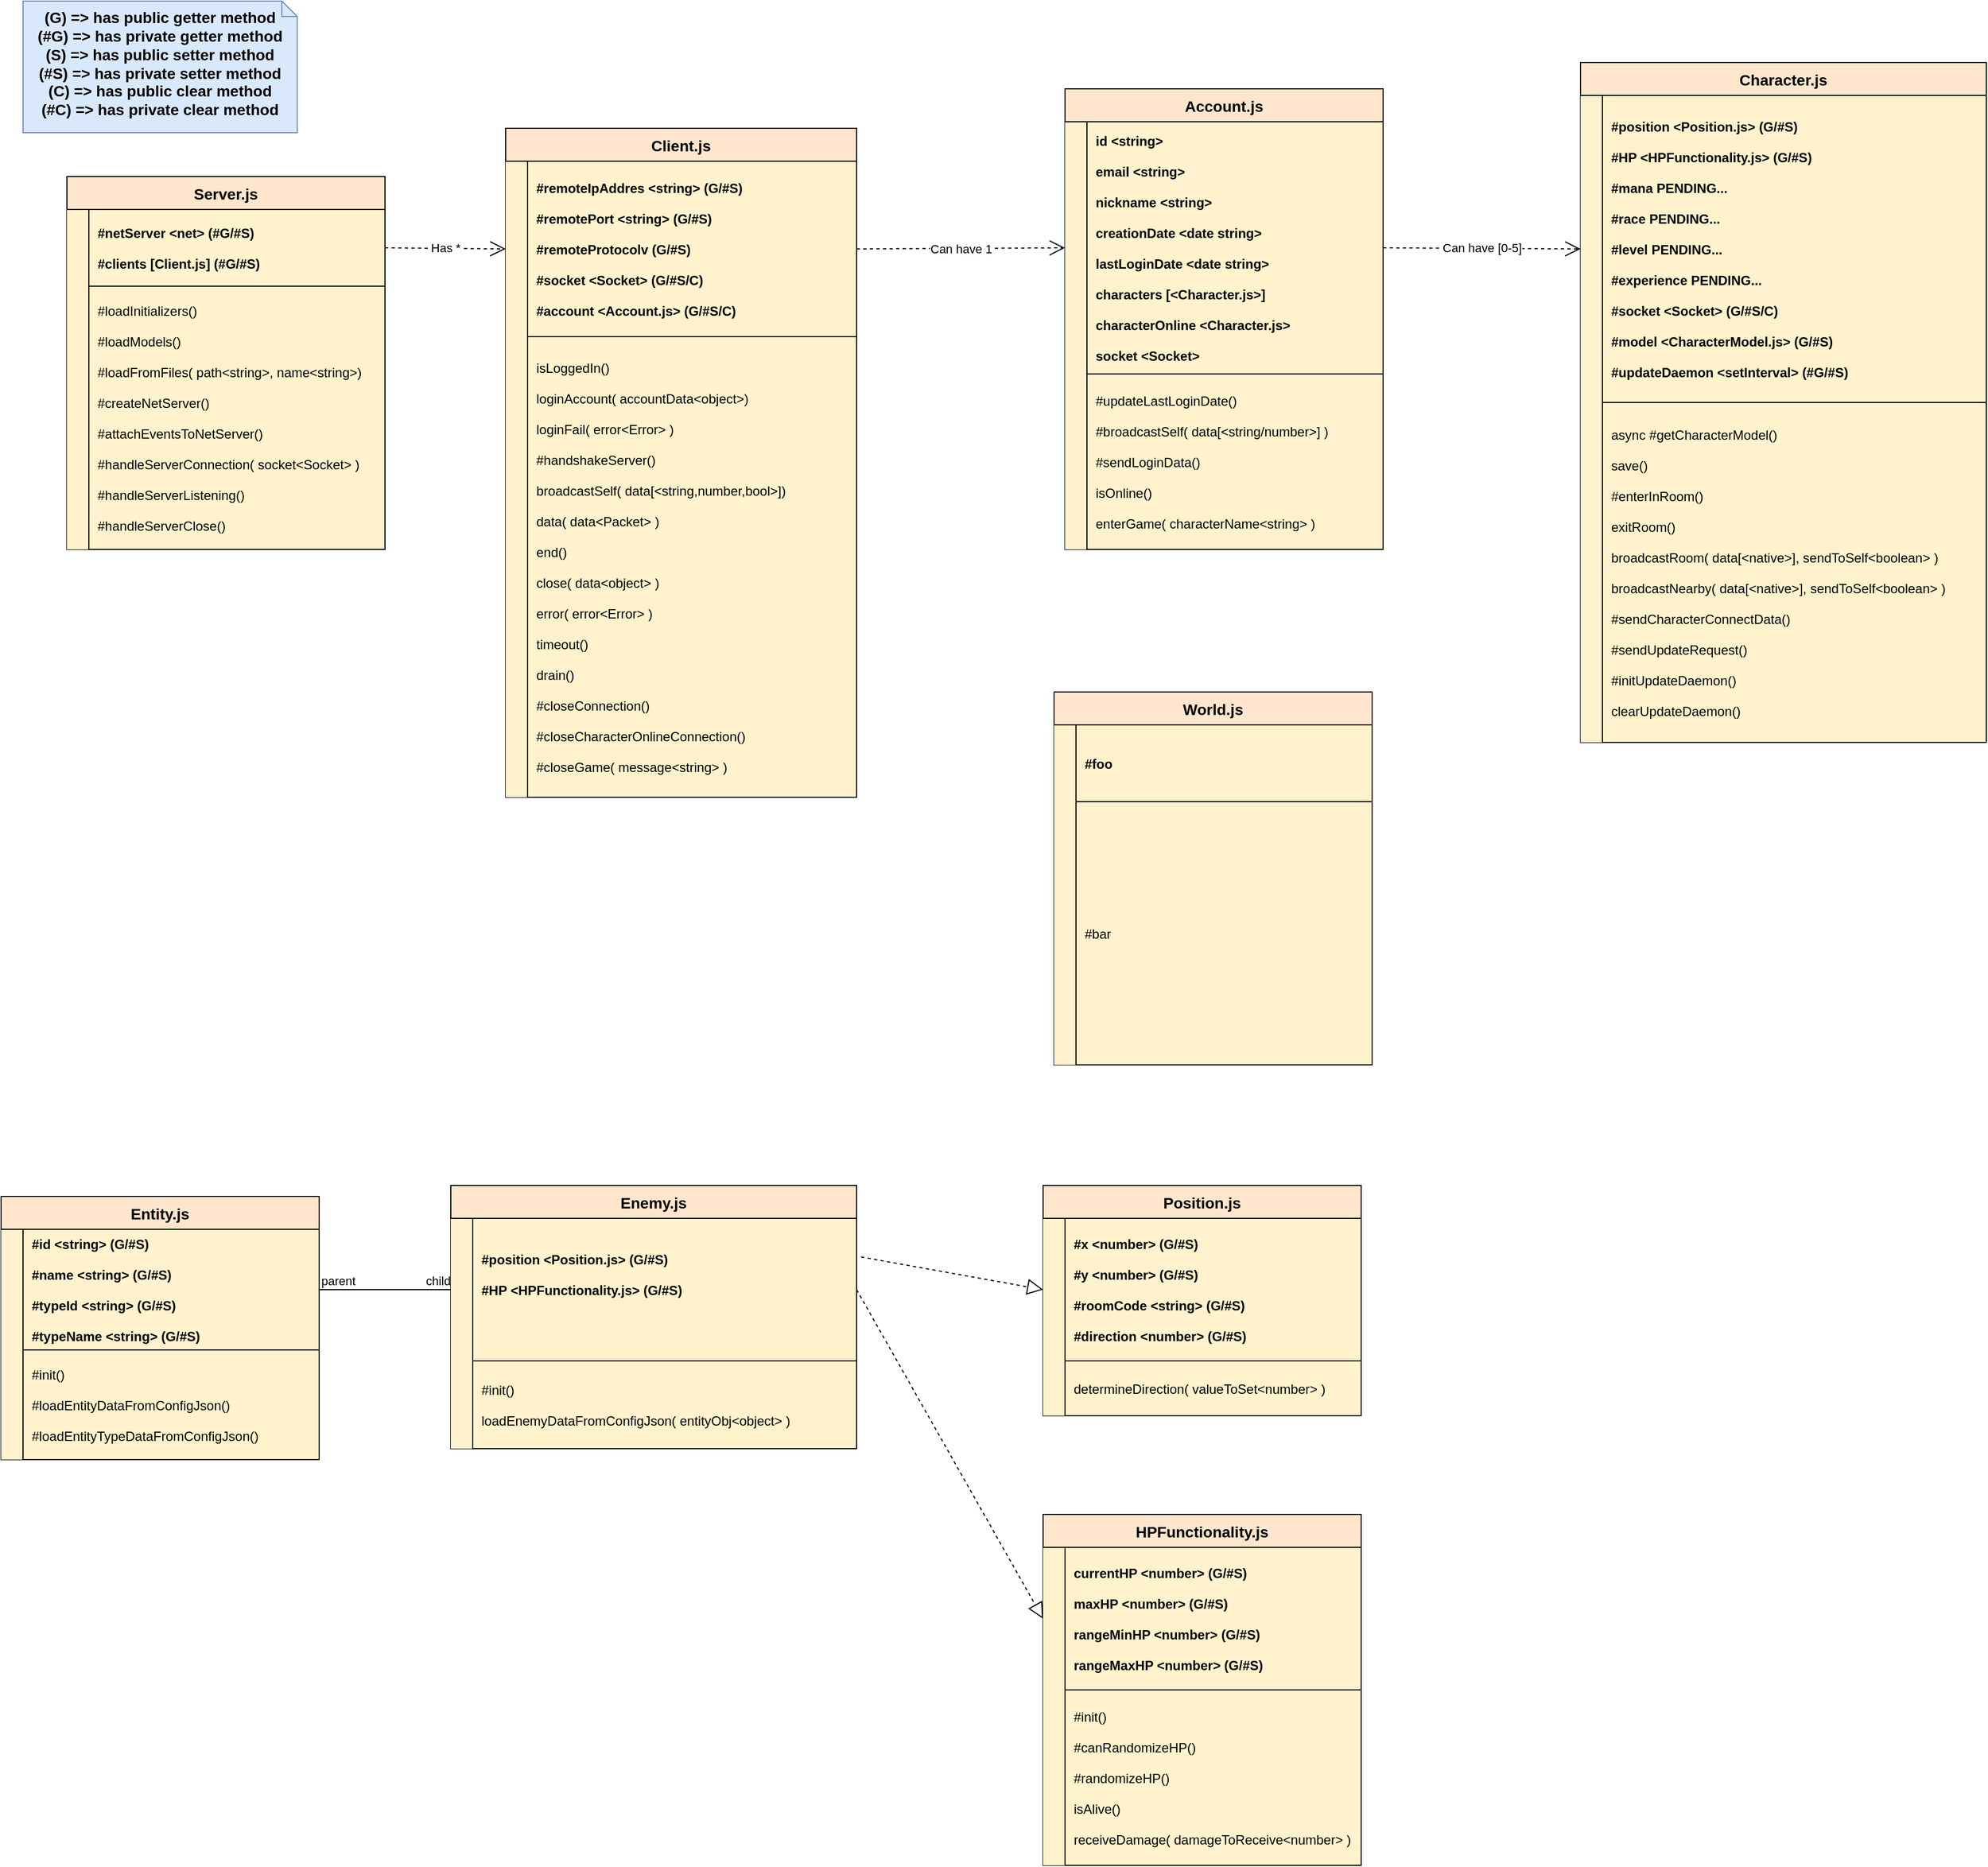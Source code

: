<mxfile version="13.6.9" type="github">
  <diagram id="R2lEEEUBdFMjLlhIrx00" name="Page-1">
    <mxGraphModel dx="2031" dy="2249" grid="1" gridSize="10" guides="1" tooltips="1" connect="1" arrows="1" fold="1" page="1" pageScale="1" pageWidth="850" pageHeight="1100" math="0" shadow="0" extFonts="Permanent Marker^https://fonts.googleapis.com/css?family=Permanent+Marker">
      <root>
        <mxCell id="0" />
        <mxCell id="1" parent="0" />
        <mxCell id="RPHHAUqXZ-JlrHhD7i_y-42" value="(G) =&amp;gt; has public getter method&lt;br&gt;(#G) =&amp;gt; has private getter method&lt;br&gt;(S) =&amp;gt; has public setter method&lt;br&gt;(#S) =&amp;gt; has private setter method&lt;br&gt;(C) =&amp;gt; has public clear method&lt;br&gt;(#C) =&amp;gt; has private clear method" style="shape=note;whiteSpace=wrap;html=1;size=14;verticalAlign=middle;align=center;spacingTop=-6;strokeColor=#6c8ebf;fillColor=#dae8fc;fontSize=14;fontStyle=1;fontColor=#000000;" parent="1" vertex="1">
          <mxGeometry x="40" y="-1050" width="250" height="120" as="geometry" />
        </mxCell>
        <mxCell id="C-vyLk0tnHw3VtMMgP7b-23" value="Server.js" style="shape=table;startSize=30;container=1;collapsible=1;childLayout=tableLayout;fixedRows=1;rowLines=0;fontStyle=1;align=center;resizeLast=1;fillColor=#ffe6cc;fontSize=14;fontColor=#000000;strokeColor=#000000;" parent="1" vertex="1">
          <mxGeometry x="80" y="-890" width="290" height="340" as="geometry">
            <mxRectangle x="40" y="80" width="80" height="30" as="alternateBounds" />
          </mxGeometry>
        </mxCell>
        <mxCell id="C-vyLk0tnHw3VtMMgP7b-24" value="" style="shape=partialRectangle;collapsible=0;dropTarget=0;pointerEvents=0;fillColor=none;points=[[0,0.5],[1,0.5]];portConstraint=eastwest;top=0;left=0;right=0;bottom=1;" parent="C-vyLk0tnHw3VtMMgP7b-23" vertex="1">
          <mxGeometry y="30" width="290" height="70" as="geometry" />
        </mxCell>
        <mxCell id="C-vyLk0tnHw3VtMMgP7b-25" value="" style="shape=partialRectangle;overflow=hidden;connectable=0;fillColor=#fff2cc;top=1;left=0;bottom=0;right=0;fontStyle=1;strokeColor=#000000;" parent="C-vyLk0tnHw3VtMMgP7b-24" vertex="1">
          <mxGeometry width="20" height="70" as="geometry" />
        </mxCell>
        <mxCell id="C-vyLk0tnHw3VtMMgP7b-26" value="#netServer &lt;net&gt; (#G/#S)&#xa;&#xa;#clients [Client.js] (#G/#S)" style="shape=partialRectangle;overflow=hidden;connectable=0;fillColor=#fff2cc;top=1;left=1;bottom=1;right=1;align=left;spacingLeft=6;fontStyle=1;fontColor=#000000;strokeColor=#000000;" parent="C-vyLk0tnHw3VtMMgP7b-24" vertex="1">
          <mxGeometry x="20" width="270" height="70" as="geometry" />
        </mxCell>
        <mxCell id="C-vyLk0tnHw3VtMMgP7b-27" value="" style="shape=partialRectangle;collapsible=0;dropTarget=0;pointerEvents=0;fillColor=none;points=[[0,0.5],[1,0.5]];portConstraint=eastwest;top=0;left=0;right=0;bottom=0;" parent="C-vyLk0tnHw3VtMMgP7b-23" vertex="1">
          <mxGeometry y="100" width="290" height="240" as="geometry" />
        </mxCell>
        <mxCell id="C-vyLk0tnHw3VtMMgP7b-28" value="" style="shape=partialRectangle;overflow=hidden;connectable=0;fillColor=#fff2cc;top=0;left=0;bottom=0;right=0;" parent="C-vyLk0tnHw3VtMMgP7b-27" vertex="1">
          <mxGeometry width="20" height="240" as="geometry" />
        </mxCell>
        <mxCell id="C-vyLk0tnHw3VtMMgP7b-29" value="#loadInitializers()&#xa;&#xa;#loadModels()&#xa;&#xa;#loadFromFiles( path&lt;string&gt;, name&lt;string&gt;)&#xa;&#xa;#createNetServer()&#xa;&#xa;#attachEventsToNetServer()&#xa;&#xa;#handleServerConnection( socket&lt;Socket&gt; )&#xa;&#xa;#handleServerListening()&#xa;&#xa;#handleServerClose()" style="shape=partialRectangle;overflow=hidden;connectable=0;fillColor=#fff2cc;top=1;left=1;bottom=1;right=1;align=left;spacingLeft=6;fontColor=#000000;strokeColor=#000000;" parent="C-vyLk0tnHw3VtMMgP7b-27" vertex="1">
          <mxGeometry x="20" width="270" height="240" as="geometry" />
        </mxCell>
        <mxCell id="LLNnqfVXVq463Mdv8l-Q-11" value="" style="endArrow=none;html=1;edgeStyle=orthogonalEdgeStyle;entryX=0;entryY=0.5;entryDx=0;entryDy=0;exitX=1;exitY=0.5;exitDx=0;exitDy=0;" parent="1" source="LLNnqfVXVq463Mdv8l-Q-15" target="LLNnqfVXVq463Mdv8l-Q-2" edge="1">
          <mxGeometry relative="1" as="geometry">
            <mxPoint x="185" y="330" as="sourcePoint" />
            <mxPoint x="705" y="590" as="targetPoint" />
            <Array as="points" />
          </mxGeometry>
        </mxCell>
        <mxCell id="LLNnqfVXVq463Mdv8l-Q-12" value="parent" style="edgeLabel;resizable=0;html=1;align=left;verticalAlign=bottom;" parent="LLNnqfVXVq463Mdv8l-Q-11" connectable="0" vertex="1">
          <mxGeometry x="-1" relative="1" as="geometry" />
        </mxCell>
        <mxCell id="LLNnqfVXVq463Mdv8l-Q-13" value="child" style="edgeLabel;resizable=0;html=1;align=right;verticalAlign=bottom;" parent="LLNnqfVXVq463Mdv8l-Q-11" connectable="0" vertex="1">
          <mxGeometry x="1" relative="1" as="geometry" />
        </mxCell>
        <mxCell id="LLNnqfVXVq463Mdv8l-Q-23" value="" style="endArrow=block;dashed=1;endFill=0;endSize=12;html=1;exitX=1.011;exitY=0.271;exitDx=0;exitDy=0;exitPerimeter=0;entryX=0;entryY=0.5;entryDx=0;entryDy=0;" parent="1" source="LLNnqfVXVq463Mdv8l-Q-2" target="u5gvoZnwLGpW4CmPaw9T-8" edge="1">
          <mxGeometry width="160" relative="1" as="geometry">
            <mxPoint x="710" y="320" as="sourcePoint" />
            <mxPoint x="870" y="320" as="targetPoint" />
          </mxGeometry>
        </mxCell>
        <mxCell id="LLNnqfVXVq463Mdv8l-Q-24" value="" style="endArrow=block;dashed=1;endFill=0;endSize=12;html=1;exitX=1;exitY=0.5;exitDx=0;exitDy=0;entryX=0;entryY=0.5;entryDx=0;entryDy=0;" parent="1" source="LLNnqfVXVq463Mdv8l-Q-2" target="RPHHAUqXZ-JlrHhD7i_y-35" edge="1">
          <mxGeometry width="160" relative="1" as="geometry">
            <mxPoint x="343.19" y="415.23" as="sourcePoint" />
            <mxPoint x="890" y="145" as="targetPoint" />
          </mxGeometry>
        </mxCell>
        <mxCell id="LLNnqfVXVq463Mdv8l-Q-14" value="Entity.js" style="shape=table;startSize=30;container=1;collapsible=1;childLayout=tableLayout;fixedRows=1;rowLines=0;fontStyle=1;align=center;resizeLast=1;fillColor=#ffe6cc;fontSize=14;strokeColor=#000000;fontColor=#000000;verticalAlign=middle;" parent="1" vertex="1">
          <mxGeometry x="20" y="40" width="290" height="240" as="geometry">
            <mxRectangle x="40" y="80" width="80" height="30" as="alternateBounds" />
          </mxGeometry>
        </mxCell>
        <mxCell id="LLNnqfVXVq463Mdv8l-Q-15" value="" style="shape=partialRectangle;collapsible=0;dropTarget=0;pointerEvents=0;fillColor=none;points=[[0,0.5],[1,0.5]];portConstraint=eastwest;top=0;left=0;right=0;bottom=1;" parent="LLNnqfVXVq463Mdv8l-Q-14" vertex="1">
          <mxGeometry y="30" width="290" height="110" as="geometry" />
        </mxCell>
        <mxCell id="LLNnqfVXVq463Mdv8l-Q-16" value="" style="shape=partialRectangle;overflow=hidden;connectable=0;fillColor=#fff2cc;top=1;left=0;bottom=0;right=0;fontStyle=1;strokeColor=#000000;" parent="LLNnqfVXVq463Mdv8l-Q-15" vertex="1">
          <mxGeometry width="20" height="110" as="geometry" />
        </mxCell>
        <mxCell id="LLNnqfVXVq463Mdv8l-Q-17" value="#id &lt;string&gt; (G/#S)&#xa;&#xa;#name &lt;string&gt; (G/#S)&#xa;&#xa;#typeId &lt;string&gt; (G/#S)&#xa;&#xa;#typeName &lt;string&gt; (G/#S)" style="shape=partialRectangle;overflow=hidden;connectable=0;fillColor=#fff2cc;top=1;left=1;bottom=1;right=1;align=left;spacingLeft=6;fontStyle=1;fontColor=#000000;strokeColor=#000000;" parent="LLNnqfVXVq463Mdv8l-Q-15" vertex="1">
          <mxGeometry x="20" width="270" height="110" as="geometry" />
        </mxCell>
        <mxCell id="LLNnqfVXVq463Mdv8l-Q-18" value="" style="shape=partialRectangle;collapsible=0;dropTarget=0;pointerEvents=0;fillColor=none;points=[[0,0.5],[1,0.5]];portConstraint=eastwest;top=0;left=0;right=0;bottom=0;" parent="LLNnqfVXVq463Mdv8l-Q-14" vertex="1">
          <mxGeometry y="140" width="290" height="100" as="geometry" />
        </mxCell>
        <mxCell id="LLNnqfVXVq463Mdv8l-Q-19" value="" style="shape=partialRectangle;overflow=hidden;connectable=0;fillColor=#fff2cc;top=0;left=0;bottom=0;right=0;" parent="LLNnqfVXVq463Mdv8l-Q-18" vertex="1">
          <mxGeometry width="20" height="100" as="geometry" />
        </mxCell>
        <mxCell id="LLNnqfVXVq463Mdv8l-Q-20" value="#init()&#xa;&#xa;#loadEntityDataFromConfigJson()&#xa;&#xa;#loadEntityTypeDataFromConfigJson()" style="shape=partialRectangle;overflow=hidden;connectable=0;fillColor=#fff2cc;top=1;left=1;bottom=1;right=1;align=left;spacingLeft=6;fontColor=#000000;strokeColor=#000000;" parent="LLNnqfVXVq463Mdv8l-Q-18" vertex="1">
          <mxGeometry x="20" width="270" height="100" as="geometry" />
        </mxCell>
        <mxCell id="LLNnqfVXVq463Mdv8l-Q-1" value="Enemy.js" style="shape=table;startSize=30;container=1;collapsible=1;childLayout=tableLayout;fixedRows=1;rowLines=0;fontStyle=1;align=center;resizeLast=1;fillColor=#ffe6cc;fontSize=14;strokeColor=#000000;fontColor=#000000;verticalAlign=middle;" parent="1" vertex="1">
          <mxGeometry x="430" y="30" width="370" height="240" as="geometry">
            <mxRectangle x="40" y="80" width="80" height="30" as="alternateBounds" />
          </mxGeometry>
        </mxCell>
        <mxCell id="LLNnqfVXVq463Mdv8l-Q-2" value="" style="shape=partialRectangle;collapsible=0;dropTarget=0;pointerEvents=0;fillColor=none;points=[[0,0.5],[1,0.5]];portConstraint=eastwest;top=0;left=0;right=0;bottom=1;" parent="LLNnqfVXVq463Mdv8l-Q-1" vertex="1">
          <mxGeometry y="30" width="370" height="130" as="geometry" />
        </mxCell>
        <mxCell id="LLNnqfVXVq463Mdv8l-Q-3" value="" style="shape=partialRectangle;overflow=hidden;connectable=0;fillColor=#fff2cc;top=1;left=0;bottom=0;right=0;fontStyle=1;strokeColor=#000000;" parent="LLNnqfVXVq463Mdv8l-Q-2" vertex="1">
          <mxGeometry width="20" height="130" as="geometry" />
        </mxCell>
        <mxCell id="LLNnqfVXVq463Mdv8l-Q-4" value="#position &lt;Position.js&gt; (G/#S)&#xa;&#xa;#HP &lt;HPFunctionality.js&gt; (G/#S)&#xa;&#xa;" style="shape=partialRectangle;overflow=hidden;connectable=0;fillColor=#fff2cc;top=1;left=1;bottom=1;right=1;align=left;spacingLeft=6;fontStyle=1;fontColor=#000000;strokeColor=#000000;" parent="LLNnqfVXVq463Mdv8l-Q-2" vertex="1">
          <mxGeometry x="20" width="350" height="130" as="geometry" />
        </mxCell>
        <mxCell id="LLNnqfVXVq463Mdv8l-Q-5" value="" style="shape=partialRectangle;collapsible=0;dropTarget=0;pointerEvents=0;fillColor=none;points=[[0,0.5],[1,0.5]];portConstraint=eastwest;top=0;left=0;right=0;bottom=0;" parent="LLNnqfVXVq463Mdv8l-Q-1" vertex="1">
          <mxGeometry y="160" width="370" height="80" as="geometry" />
        </mxCell>
        <mxCell id="LLNnqfVXVq463Mdv8l-Q-6" value="" style="shape=partialRectangle;overflow=hidden;connectable=0;fillColor=#fff2cc;top=0;left=0;bottom=0;right=0;" parent="LLNnqfVXVq463Mdv8l-Q-5" vertex="1">
          <mxGeometry width="20" height="80" as="geometry" />
        </mxCell>
        <mxCell id="LLNnqfVXVq463Mdv8l-Q-7" value="#init()&#xa;&#xa;loadEnemyDataFromConfigJson( entityObj&lt;object&gt; )" style="shape=partialRectangle;overflow=hidden;connectable=0;fillColor=#fff2cc;top=1;left=1;bottom=1;right=1;align=left;spacingLeft=6;fontColor=#000000;strokeColor=#000000;" parent="LLNnqfVXVq463Mdv8l-Q-5" vertex="1">
          <mxGeometry x="20" width="350" height="80" as="geometry" />
        </mxCell>
        <mxCell id="u5gvoZnwLGpW4CmPaw9T-7" value="Position.js" style="shape=table;startSize=30;container=1;collapsible=1;childLayout=tableLayout;fixedRows=1;rowLines=0;fontStyle=1;align=center;resizeLast=1;fillColor=#ffe6cc;fontSize=14;strokeColor=#000000;fontColor=#000000;" parent="1" vertex="1">
          <mxGeometry x="970" y="30" width="290" height="210" as="geometry">
            <mxRectangle x="770" y="-360" width="80" height="30" as="alternateBounds" />
          </mxGeometry>
        </mxCell>
        <mxCell id="u5gvoZnwLGpW4CmPaw9T-8" value="" style="shape=partialRectangle;collapsible=0;dropTarget=0;pointerEvents=0;fillColor=none;points=[[0,0.5],[1,0.5]];portConstraint=eastwest;top=0;left=0;right=0;bottom=1;" parent="u5gvoZnwLGpW4CmPaw9T-7" vertex="1">
          <mxGeometry y="30" width="290" height="130" as="geometry" />
        </mxCell>
        <mxCell id="u5gvoZnwLGpW4CmPaw9T-9" value="" style="shape=partialRectangle;overflow=hidden;connectable=0;fillColor=#fff2cc;top=1;left=0;bottom=0;right=0;fontStyle=1;strokeColor=#000000;" parent="u5gvoZnwLGpW4CmPaw9T-8" vertex="1">
          <mxGeometry width="20" height="130" as="geometry" />
        </mxCell>
        <mxCell id="u5gvoZnwLGpW4CmPaw9T-10" value="#x &lt;number&gt; (G/#S)&#xa;&#xa;#y &lt;number&gt; (G/#S)&#xa;&#xa;#roomCode &lt;string&gt; (G/#S)&#xa;&#xa;#direction &lt;number&gt; (G/#S)" style="shape=partialRectangle;overflow=hidden;connectable=0;fillColor=#fff2cc;top=1;left=1;bottom=1;right=1;align=left;spacingLeft=6;fontStyle=1;fontColor=#000000;strokeColor=#000000;" parent="u5gvoZnwLGpW4CmPaw9T-8" vertex="1">
          <mxGeometry x="20" width="270" height="130" as="geometry" />
        </mxCell>
        <mxCell id="u5gvoZnwLGpW4CmPaw9T-11" value="" style="shape=partialRectangle;collapsible=0;dropTarget=0;pointerEvents=0;fillColor=none;points=[[0,0.5],[1,0.5]];portConstraint=eastwest;top=0;left=0;right=0;bottom=0;" parent="u5gvoZnwLGpW4CmPaw9T-7" vertex="1">
          <mxGeometry y="160" width="290" height="50" as="geometry" />
        </mxCell>
        <mxCell id="u5gvoZnwLGpW4CmPaw9T-12" value="" style="shape=partialRectangle;overflow=hidden;connectable=0;fillColor=#fff2cc;top=0;left=0;bottom=0;right=0;" parent="u5gvoZnwLGpW4CmPaw9T-11" vertex="1">
          <mxGeometry width="20" height="50" as="geometry" />
        </mxCell>
        <mxCell id="u5gvoZnwLGpW4CmPaw9T-13" value="determineDirection( valueToSet&lt;number&gt; )" style="shape=partialRectangle;overflow=hidden;connectable=0;fillColor=#fff2cc;top=1;left=1;bottom=1;right=1;align=left;spacingLeft=6;fontColor=#000000;strokeColor=#000000;" parent="u5gvoZnwLGpW4CmPaw9T-11" vertex="1">
          <mxGeometry x="20" width="270" height="50" as="geometry" />
        </mxCell>
        <mxCell id="RPHHAUqXZ-JlrHhD7i_y-34" value="HPFunctionality.js" style="shape=table;startSize=30;container=1;collapsible=1;childLayout=tableLayout;fixedRows=1;rowLines=0;fontStyle=1;align=center;resizeLast=1;fillColor=#ffe6cc;fontSize=14;strokeColor=#000000;fontColor=#000000;" parent="1" vertex="1">
          <mxGeometry x="970" y="330" width="290" height="320" as="geometry">
            <mxRectangle x="40" y="80" width="80" height="30" as="alternateBounds" />
          </mxGeometry>
        </mxCell>
        <mxCell id="RPHHAUqXZ-JlrHhD7i_y-35" value="" style="shape=partialRectangle;collapsible=0;dropTarget=0;pointerEvents=0;fillColor=none;points=[[0,0.5],[1,0.5]];portConstraint=eastwest;top=0;left=0;right=0;bottom=1;" parent="RPHHAUqXZ-JlrHhD7i_y-34" vertex="1">
          <mxGeometry y="30" width="290" height="130" as="geometry" />
        </mxCell>
        <mxCell id="RPHHAUqXZ-JlrHhD7i_y-36" value="" style="shape=partialRectangle;overflow=hidden;connectable=0;fillColor=#fff2cc;top=1;left=0;bottom=0;right=0;fontStyle=1;strokeColor=#000000;" parent="RPHHAUqXZ-JlrHhD7i_y-35" vertex="1">
          <mxGeometry width="20" height="130" as="geometry" />
        </mxCell>
        <mxCell id="RPHHAUqXZ-JlrHhD7i_y-37" value="currentHP &lt;number&gt; (G/#S)&#xa;&#xa;maxHP &lt;number&gt; (G/#S)&#xa;&#xa;rangeMinHP &lt;number&gt; (G/#S)&#xa;&#xa;rangeMaxHP &lt;number&gt; (G/#S)" style="shape=partialRectangle;overflow=hidden;connectable=0;fillColor=#fff2cc;top=1;left=1;bottom=1;right=1;align=left;spacingLeft=6;fontStyle=1;fontColor=#000000;strokeColor=#000000;" parent="RPHHAUqXZ-JlrHhD7i_y-35" vertex="1">
          <mxGeometry x="20" width="270" height="130" as="geometry" />
        </mxCell>
        <mxCell id="RPHHAUqXZ-JlrHhD7i_y-38" value="" style="shape=partialRectangle;collapsible=0;dropTarget=0;pointerEvents=0;fillColor=none;points=[[0,0.5],[1,0.5]];portConstraint=eastwest;top=0;left=0;right=0;bottom=0;" parent="RPHHAUqXZ-JlrHhD7i_y-34" vertex="1">
          <mxGeometry y="160" width="290" height="160" as="geometry" />
        </mxCell>
        <mxCell id="RPHHAUqXZ-JlrHhD7i_y-39" value="" style="shape=partialRectangle;overflow=hidden;connectable=0;fillColor=#fff2cc;top=0;left=0;bottom=0;right=0;" parent="RPHHAUqXZ-JlrHhD7i_y-38" vertex="1">
          <mxGeometry width="20" height="160" as="geometry" />
        </mxCell>
        <mxCell id="RPHHAUqXZ-JlrHhD7i_y-40" value="#init()&#xa;&#xa;#canRandomizeHP()&#xa;&#xa;#randomizeHP()&#xa;&#xa;isAlive()&#xa;&#xa;receiveDamage( damageToReceive&lt;number&gt; )" style="shape=partialRectangle;overflow=hidden;connectable=0;fillColor=#fff2cc;top=1;left=1;bottom=1;right=1;align=left;spacingLeft=6;fontColor=#000000;strokeColor=#000000;" parent="RPHHAUqXZ-JlrHhD7i_y-38" vertex="1">
          <mxGeometry x="20" width="270" height="160" as="geometry" />
        </mxCell>
        <mxCell id="z2Sqn7znSfn0VmSnWaxQ-1" value="Has *" style="endArrow=open;endSize=12;dashed=1;html=1;exitX=1;exitY=0.5;exitDx=0;exitDy=0;entryX=0;entryY=0.5;entryDx=0;entryDy=0;" edge="1" parent="1">
          <mxGeometry width="160" relative="1" as="geometry">
            <mxPoint x="370" y="-825" as="sourcePoint" />
            <mxPoint x="480" y="-824" as="targetPoint" />
          </mxGeometry>
        </mxCell>
        <mxCell id="WISyl8SChnoXYUJT97gY-1" value="Client.js" style="shape=table;startSize=30;container=1;collapsible=1;childLayout=tableLayout;fixedRows=1;rowLines=0;fontStyle=1;align=center;resizeLast=1;fillColor=#ffe6cc;fontSize=14;fontColor=#000000;strokeColor=#000000;" parent="1" vertex="1">
          <mxGeometry x="480" y="-934" width="320" height="610" as="geometry">
            <mxRectangle x="40" y="80" width="80" height="30" as="alternateBounds" />
          </mxGeometry>
        </mxCell>
        <mxCell id="WISyl8SChnoXYUJT97gY-2" value="" style="shape=partialRectangle;collapsible=0;dropTarget=0;pointerEvents=0;fillColor=none;points=[[0,0.5],[1,0.5]];portConstraint=eastwest;top=0;left=0;right=0;bottom=1;" parent="WISyl8SChnoXYUJT97gY-1" vertex="1">
          <mxGeometry y="30" width="320" height="160" as="geometry" />
        </mxCell>
        <mxCell id="WISyl8SChnoXYUJT97gY-3" value="" style="shape=partialRectangle;overflow=hidden;connectable=0;fillColor=#fff2cc;top=1;left=0;bottom=0;right=0;fontStyle=1;strokeColor=#000000;" parent="WISyl8SChnoXYUJT97gY-2" vertex="1">
          <mxGeometry width="20" height="160" as="geometry" />
        </mxCell>
        <mxCell id="WISyl8SChnoXYUJT97gY-4" value="#remoteIpAddres &lt;string&gt; (G/#S)&#xa;&#xa;#remotePort &lt;string&gt; (G/#S)&#xa;&#xa;#remoteProtocolv (G/#S)&#xa;&#xa;#socket &lt;Socket&gt; (G/#S/C)&#xa;&#xa;#account &lt;Account.js&gt; (G/#S/C)" style="shape=partialRectangle;overflow=hidden;connectable=0;fillColor=#fff2cc;top=1;left=1;bottom=1;right=1;align=left;spacingLeft=6;fontStyle=1;fontColor=#000000;strokeColor=#000000;" parent="WISyl8SChnoXYUJT97gY-2" vertex="1">
          <mxGeometry x="20" width="300" height="160" as="geometry" />
        </mxCell>
        <mxCell id="WISyl8SChnoXYUJT97gY-5" value="" style="shape=partialRectangle;collapsible=0;dropTarget=0;pointerEvents=0;fillColor=none;points=[[0,0.5],[1,0.5]];portConstraint=eastwest;top=0;left=0;right=0;bottom=0;" parent="WISyl8SChnoXYUJT97gY-1" vertex="1">
          <mxGeometry y="190" width="320" height="420" as="geometry" />
        </mxCell>
        <mxCell id="WISyl8SChnoXYUJT97gY-6" value="" style="shape=partialRectangle;overflow=hidden;connectable=0;fillColor=#fff2cc;top=0;left=0;bottom=0;right=0;" parent="WISyl8SChnoXYUJT97gY-5" vertex="1">
          <mxGeometry width="20" height="420" as="geometry" />
        </mxCell>
        <mxCell id="WISyl8SChnoXYUJT97gY-7" value="isLoggedIn()&#xa;&#xa;loginAccount( accountData&lt;object&gt;)&#xa;&#xa;loginFail( error&lt;Error&gt; )&#xa;&#xa;#handshakeServer()&#xa;&#xa;broadcastSelf( data[&lt;string,number,bool&gt;])&#xa;&#xa;data( data&lt;Packet&gt; )&#xa;&#xa;end()&#xa;&#xa;close( data&lt;object&gt; )&#xa;&#xa;error( error&lt;Error&gt; )&#xa;&#xa;timeout()&#xa;&#xa;drain()&#xa;&#xa;#closeConnection()&#xa;&#xa;#closeCharacterOnlineConnection()&#xa;&#xa;#closeGame( message&lt;string&gt; )" style="shape=partialRectangle;overflow=hidden;connectable=0;fillColor=#fff2cc;top=1;left=1;bottom=1;right=1;align=left;spacingLeft=6;fontColor=#000000;strokeColor=#000000;" parent="WISyl8SChnoXYUJT97gY-5" vertex="1">
          <mxGeometry x="20" width="300" height="420" as="geometry" />
        </mxCell>
        <mxCell id="z2Sqn7znSfn0VmSnWaxQ-2" value="Can have 1" style="endArrow=open;endSize=12;dashed=1;html=1;exitX=1;exitY=0.5;exitDx=0;exitDy=0;entryX=0;entryY=0.5;entryDx=0;entryDy=0;" edge="1" parent="1" source="WISyl8SChnoXYUJT97gY-2" target="RPHHAUqXZ-JlrHhD7i_y-14">
          <mxGeometry width="160" relative="1" as="geometry">
            <mxPoint x="800" y="-840" as="sourcePoint" />
            <mxPoint x="959.13" y="-840.06" as="targetPoint" />
          </mxGeometry>
        </mxCell>
        <mxCell id="LLNnqfVXVq463Mdv8l-Q-25" value="World.js" style="shape=table;startSize=30;container=1;collapsible=1;childLayout=tableLayout;fixedRows=1;rowLines=0;fontStyle=1;align=center;resizeLast=1;fillColor=#ffe6cc;fontSize=14;fontColor=#000000;strokeColor=#000000;" parent="1" vertex="1">
          <mxGeometry x="980" y="-420" width="290" height="340" as="geometry">
            <mxRectangle x="40" y="80" width="80" height="30" as="alternateBounds" />
          </mxGeometry>
        </mxCell>
        <mxCell id="LLNnqfVXVq463Mdv8l-Q-26" value="" style="shape=partialRectangle;collapsible=0;dropTarget=0;pointerEvents=0;fillColor=none;points=[[0,0.5],[1,0.5]];portConstraint=eastwest;top=0;left=0;right=0;bottom=1;" parent="LLNnqfVXVq463Mdv8l-Q-25" vertex="1">
          <mxGeometry y="30" width="290" height="70" as="geometry" />
        </mxCell>
        <mxCell id="LLNnqfVXVq463Mdv8l-Q-27" value="" style="shape=partialRectangle;overflow=hidden;connectable=0;fillColor=#fff2cc;top=1;left=0;bottom=0;right=0;fontStyle=1;strokeColor=#000000;" parent="LLNnqfVXVq463Mdv8l-Q-26" vertex="1">
          <mxGeometry width="20" height="70" as="geometry" />
        </mxCell>
        <mxCell id="LLNnqfVXVq463Mdv8l-Q-28" value="#foo" style="shape=partialRectangle;overflow=hidden;connectable=0;fillColor=#fff2cc;top=1;left=1;bottom=1;right=1;align=left;spacingLeft=6;fontStyle=1;fontColor=#000000;strokeColor=#000000;" parent="LLNnqfVXVq463Mdv8l-Q-26" vertex="1">
          <mxGeometry x="20" width="270" height="70" as="geometry" />
        </mxCell>
        <mxCell id="LLNnqfVXVq463Mdv8l-Q-29" value="" style="shape=partialRectangle;collapsible=0;dropTarget=0;pointerEvents=0;fillColor=none;points=[[0,0.5],[1,0.5]];portConstraint=eastwest;top=0;left=0;right=0;bottom=0;" parent="LLNnqfVXVq463Mdv8l-Q-25" vertex="1">
          <mxGeometry y="100" width="290" height="240" as="geometry" />
        </mxCell>
        <mxCell id="LLNnqfVXVq463Mdv8l-Q-30" value="" style="shape=partialRectangle;overflow=hidden;connectable=0;fillColor=#fff2cc;top=0;left=0;bottom=0;right=0;" parent="LLNnqfVXVq463Mdv8l-Q-29" vertex="1">
          <mxGeometry width="20" height="240" as="geometry" />
        </mxCell>
        <mxCell id="LLNnqfVXVq463Mdv8l-Q-31" value="#bar" style="shape=partialRectangle;overflow=hidden;connectable=0;fillColor=#fff2cc;top=1;left=1;bottom=1;right=1;align=left;spacingLeft=6;fontColor=#000000;strokeColor=#000000;" parent="LLNnqfVXVq463Mdv8l-Q-29" vertex="1">
          <mxGeometry x="20" width="270" height="240" as="geometry" />
        </mxCell>
        <mxCell id="z2Sqn7znSfn0VmSnWaxQ-34" value="Can have [0-5]" style="endArrow=open;endSize=12;dashed=1;html=1;exitX=1;exitY=0.5;exitDx=0;exitDy=0;entryX=0;entryY=0.5;entryDx=0;entryDy=0;" edge="1" parent="1" source="RPHHAUqXZ-JlrHhD7i_y-14" target="z2Sqn7znSfn0VmSnWaxQ-28">
          <mxGeometry width="160" relative="1" as="geometry">
            <mxPoint x="1250" y="-839.94" as="sourcePoint" />
            <mxPoint x="1409.13" y="-840" as="targetPoint" />
          </mxGeometry>
        </mxCell>
        <mxCell id="RPHHAUqXZ-JlrHhD7i_y-13" value="Account.js" style="shape=table;startSize=30;container=1;collapsible=1;childLayout=tableLayout;fixedRows=1;rowLines=0;fontStyle=1;align=center;resizeLast=1;fillColor=#ffe6cc;fontSize=14;fontColor=#000000;strokeColor=#000000;" parent="1" vertex="1">
          <mxGeometry x="990" y="-970" width="290" height="420" as="geometry">
            <mxRectangle x="40" y="80" width="80" height="30" as="alternateBounds" />
          </mxGeometry>
        </mxCell>
        <mxCell id="RPHHAUqXZ-JlrHhD7i_y-14" value="" style="shape=partialRectangle;collapsible=0;dropTarget=0;pointerEvents=0;fillColor=none;points=[[0,0.5],[1,0.5]];portConstraint=eastwest;top=0;left=0;right=0;bottom=1;" parent="RPHHAUqXZ-JlrHhD7i_y-13" vertex="1">
          <mxGeometry y="30" width="290" height="230" as="geometry" />
        </mxCell>
        <mxCell id="RPHHAUqXZ-JlrHhD7i_y-15" value="" style="shape=partialRectangle;overflow=hidden;connectable=0;fillColor=#fff2cc;top=1;left=0;bottom=0;right=0;fontStyle=1;strokeColor=#000000;" parent="RPHHAUqXZ-JlrHhD7i_y-14" vertex="1">
          <mxGeometry width="20" height="230" as="geometry" />
        </mxCell>
        <mxCell id="RPHHAUqXZ-JlrHhD7i_y-16" value="id &lt;string&gt;&#xa;&#xa;email &lt;string&gt;&#xa;&#xa;nickname &lt;string&gt;&#xa;&#xa;creationDate &lt;date string&gt;&#xa;&#xa;lastLoginDate &lt;date string&gt;&#xa;&#xa;characters [&lt;Character.js&gt;]&#xa;&#xa;characterOnline &lt;Character.js&gt;&#xa;&#xa;socket &lt;Socket&gt;" style="shape=partialRectangle;overflow=hidden;connectable=0;fillColor=#fff2cc;top=1;left=1;bottom=1;right=1;align=left;spacingLeft=6;fontStyle=1;fontColor=#000000;strokeColor=#000000;" parent="RPHHAUqXZ-JlrHhD7i_y-14" vertex="1">
          <mxGeometry x="20" width="270" height="230" as="geometry" />
        </mxCell>
        <mxCell id="RPHHAUqXZ-JlrHhD7i_y-17" value="" style="shape=partialRectangle;collapsible=0;dropTarget=0;pointerEvents=0;fillColor=none;points=[[0,0.5],[1,0.5]];portConstraint=eastwest;top=0;left=0;right=0;bottom=0;" parent="RPHHAUqXZ-JlrHhD7i_y-13" vertex="1">
          <mxGeometry y="260" width="290" height="160" as="geometry" />
        </mxCell>
        <mxCell id="RPHHAUqXZ-JlrHhD7i_y-18" value="" style="shape=partialRectangle;overflow=hidden;connectable=0;fillColor=#fff2cc;top=0;left=0;bottom=0;right=0;" parent="RPHHAUqXZ-JlrHhD7i_y-17" vertex="1">
          <mxGeometry width="20" height="160" as="geometry" />
        </mxCell>
        <mxCell id="RPHHAUqXZ-JlrHhD7i_y-19" value="#updateLastLoginDate()&#xa;&#xa;#broadcastSelf( data[&lt;string/number&gt;] )&#xa;&#xa;#sendLoginData()&#xa;&#xa;isOnline()&#xa;&#xa;enterGame( characterName&lt;string&gt; )" style="shape=partialRectangle;overflow=hidden;connectable=0;fillColor=#fff2cc;top=1;left=1;bottom=1;right=1;align=left;spacingLeft=6;fontColor=#000000;strokeColor=#000000;" parent="RPHHAUqXZ-JlrHhD7i_y-17" vertex="1">
          <mxGeometry x="20" width="270" height="160" as="geometry" />
        </mxCell>
        <mxCell id="z2Sqn7znSfn0VmSnWaxQ-27" value="Character.js" style="shape=table;startSize=30;container=1;collapsible=1;childLayout=tableLayout;fixedRows=1;rowLines=0;fontStyle=1;align=center;resizeLast=1;fillColor=#ffe6cc;fontSize=14;strokeColor=#000000;fontColor=#000000;verticalAlign=middle;" vertex="1" parent="1">
          <mxGeometry x="1460" y="-994" width="370" height="620" as="geometry">
            <mxRectangle x="40" y="80" width="80" height="30" as="alternateBounds" />
          </mxGeometry>
        </mxCell>
        <mxCell id="z2Sqn7znSfn0VmSnWaxQ-28" value="" style="shape=partialRectangle;collapsible=0;dropTarget=0;pointerEvents=0;fillColor=none;points=[[0,0.5],[1,0.5]];portConstraint=eastwest;top=0;left=0;right=0;bottom=1;" vertex="1" parent="z2Sqn7znSfn0VmSnWaxQ-27">
          <mxGeometry y="30" width="370" height="280" as="geometry" />
        </mxCell>
        <mxCell id="z2Sqn7znSfn0VmSnWaxQ-29" value="" style="shape=partialRectangle;overflow=hidden;connectable=0;fillColor=#fff2cc;top=1;left=0;bottom=0;right=0;fontStyle=1;strokeColor=#000000;" vertex="1" parent="z2Sqn7znSfn0VmSnWaxQ-28">
          <mxGeometry width="20" height="280" as="geometry" />
        </mxCell>
        <mxCell id="z2Sqn7znSfn0VmSnWaxQ-30" value="#position &lt;Position.js&gt; (G/#S)&#xa;&#xa;#HP &lt;HPFunctionality.js&gt; (G/#S)&#xa;&#xa;#mana PENDING...&#xa;&#xa;#race PENDING...&#xa;&#xa;#level PENDING...&#xa;&#xa;#experience PENDING...&#xa;&#xa;#socket &lt;Socket&gt; (G/#S/C)&#xa;&#xa;#model &lt;CharacterModel.js&gt; (G/#S)&#xa;&#xa;#updateDaemon &lt;setInterval&gt; (#G/#S)" style="shape=partialRectangle;overflow=hidden;connectable=0;fillColor=#fff2cc;top=1;left=1;bottom=1;right=1;align=left;spacingLeft=6;fontStyle=1;strokeColor=#000000;fontColor=#000000;" vertex="1" parent="z2Sqn7znSfn0VmSnWaxQ-28">
          <mxGeometry x="20" width="350" height="280" as="geometry" />
        </mxCell>
        <mxCell id="z2Sqn7znSfn0VmSnWaxQ-31" value="" style="shape=partialRectangle;collapsible=0;dropTarget=0;pointerEvents=0;fillColor=none;points=[[0,0.5],[1,0.5]];portConstraint=eastwest;top=0;left=0;right=0;bottom=0;" vertex="1" parent="z2Sqn7znSfn0VmSnWaxQ-27">
          <mxGeometry y="310" width="370" height="310" as="geometry" />
        </mxCell>
        <mxCell id="z2Sqn7znSfn0VmSnWaxQ-32" value="" style="shape=partialRectangle;overflow=hidden;connectable=0;fillColor=#fff2cc;top=0;left=0;bottom=0;right=0;" vertex="1" parent="z2Sqn7znSfn0VmSnWaxQ-31">
          <mxGeometry width="20" height="310" as="geometry" />
        </mxCell>
        <mxCell id="z2Sqn7znSfn0VmSnWaxQ-33" value="async #getCharacterModel()&#xa;&#xa;save()&#xa;&#xa;#enterInRoom()&#xa;&#xa;exitRoom()&#xa;&#xa;broadcastRoom( data[&lt;native&gt;], sendToSelf&lt;boolean&gt; )&#xa;&#xa;broadcastNearby( data[&lt;native&gt;], sendToSelf&lt;boolean&gt; )&#xa;&#xa;#sendCharacterConnectData()&#xa;&#xa;#sendUpdateRequest()&#xa;&#xa;#initUpdateDaemon()&#xa;&#xa;clearUpdateDaemon()" style="shape=partialRectangle;overflow=hidden;connectable=0;fillColor=#fff2cc;top=1;left=1;bottom=1;right=1;align=left;spacingLeft=6;fontColor=#000000;strokeColor=#000000;" vertex="1" parent="z2Sqn7znSfn0VmSnWaxQ-31">
          <mxGeometry x="20" width="350" height="310" as="geometry" />
        </mxCell>
      </root>
    </mxGraphModel>
  </diagram>
</mxfile>
